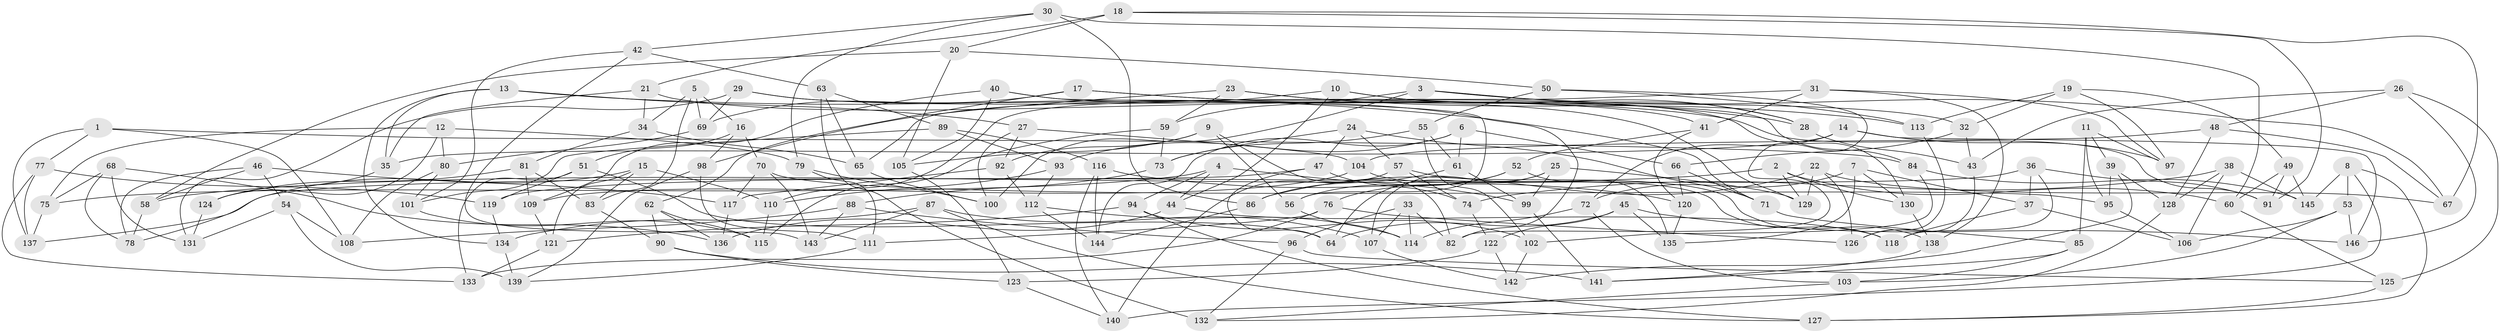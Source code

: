 // Generated by graph-tools (version 1.1) at 2025/27/03/09/25 03:27:00]
// undirected, 146 vertices, 292 edges
graph export_dot {
graph [start="1"]
  node [color=gray90,style=filled];
  1;
  2;
  3;
  4;
  5;
  6;
  7;
  8;
  9;
  10;
  11;
  12;
  13;
  14;
  15;
  16;
  17;
  18;
  19;
  20;
  21;
  22;
  23;
  24;
  25;
  26;
  27;
  28;
  29;
  30;
  31;
  32;
  33;
  34;
  35;
  36;
  37;
  38;
  39;
  40;
  41;
  42;
  43;
  44;
  45;
  46;
  47;
  48;
  49;
  50;
  51;
  52;
  53;
  54;
  55;
  56;
  57;
  58;
  59;
  60;
  61;
  62;
  63;
  64;
  65;
  66;
  67;
  68;
  69;
  70;
  71;
  72;
  73;
  74;
  75;
  76;
  77;
  78;
  79;
  80;
  81;
  82;
  83;
  84;
  85;
  86;
  87;
  88;
  89;
  90;
  91;
  92;
  93;
  94;
  95;
  96;
  97;
  98;
  99;
  100;
  101;
  102;
  103;
  104;
  105;
  106;
  107;
  108;
  109;
  110;
  111;
  112;
  113;
  114;
  115;
  116;
  117;
  118;
  119;
  120;
  121;
  122;
  123;
  124;
  125;
  126;
  127;
  128;
  129;
  130;
  131;
  132;
  133;
  134;
  135;
  136;
  137;
  138;
  139;
  140;
  141;
  142;
  143;
  144;
  145;
  146;
  1 -- 137;
  1 -- 108;
  1 -- 77;
  1 -- 84;
  2 -- 129;
  2 -- 60;
  2 -- 58;
  2 -- 130;
  3 -- 67;
  3 -- 59;
  3 -- 100;
  3 -- 28;
  4 -- 75;
  4 -- 94;
  4 -- 44;
  4 -- 99;
  5 -- 16;
  5 -- 34;
  5 -- 69;
  5 -- 83;
  6 -- 61;
  6 -- 66;
  6 -- 144;
  6 -- 93;
  7 -- 37;
  7 -- 135;
  7 -- 72;
  7 -- 130;
  8 -- 140;
  8 -- 53;
  8 -- 145;
  8 -- 127;
  9 -- 82;
  9 -- 56;
  9 -- 105;
  9 -- 92;
  10 -- 28;
  10 -- 110;
  10 -- 32;
  10 -- 44;
  11 -- 85;
  11 -- 95;
  11 -- 97;
  11 -- 39;
  12 -- 75;
  12 -- 80;
  12 -- 79;
  12 -- 124;
  13 -- 27;
  13 -- 35;
  13 -- 134;
  13 -- 71;
  14 -- 72;
  14 -- 146;
  14 -- 97;
  14 -- 35;
  15 -- 83;
  15 -- 110;
  15 -- 121;
  15 -- 78;
  16 -- 70;
  16 -- 51;
  16 -- 98;
  17 -- 130;
  17 -- 28;
  17 -- 69;
  17 -- 62;
  18 -- 67;
  18 -- 20;
  18 -- 21;
  18 -- 91;
  19 -- 49;
  19 -- 97;
  19 -- 32;
  19 -- 113;
  20 -- 50;
  20 -- 105;
  20 -- 58;
  21 -- 35;
  21 -- 129;
  21 -- 34;
  22 -- 126;
  22 -- 67;
  22 -- 86;
  22 -- 129;
  23 -- 113;
  23 -- 98;
  23 -- 59;
  23 -- 84;
  24 -- 57;
  24 -- 47;
  24 -- 71;
  24 -- 73;
  25 -- 129;
  25 -- 107;
  25 -- 99;
  25 -- 64;
  26 -- 48;
  26 -- 125;
  26 -- 43;
  26 -- 146;
  27 -- 104;
  27 -- 100;
  27 -- 92;
  28 -- 43;
  29 -- 82;
  29 -- 69;
  29 -- 91;
  29 -- 131;
  30 -- 42;
  30 -- 86;
  30 -- 79;
  30 -- 60;
  31 -- 41;
  31 -- 138;
  31 -- 97;
  31 -- 65;
  32 -- 66;
  32 -- 43;
  33 -- 96;
  33 -- 82;
  33 -- 107;
  33 -- 114;
  34 -- 81;
  34 -- 65;
  35 -- 124;
  36 -- 91;
  36 -- 119;
  36 -- 37;
  36 -- 118;
  37 -- 118;
  37 -- 106;
  38 -- 74;
  38 -- 128;
  38 -- 106;
  38 -- 145;
  39 -- 142;
  39 -- 95;
  39 -- 128;
  40 -- 56;
  40 -- 41;
  40 -- 105;
  40 -- 109;
  41 -- 120;
  41 -- 52;
  42 -- 63;
  42 -- 143;
  42 -- 101;
  43 -- 126;
  44 -- 136;
  44 -- 118;
  45 -- 64;
  45 -- 122;
  45 -- 146;
  45 -- 135;
  46 -- 58;
  46 -- 78;
  46 -- 117;
  46 -- 54;
  47 -- 137;
  47 -- 64;
  47 -- 74;
  48 -- 67;
  48 -- 104;
  48 -- 128;
  49 -- 145;
  49 -- 91;
  49 -- 60;
  50 -- 82;
  50 -- 113;
  50 -- 55;
  51 -- 64;
  51 -- 133;
  51 -- 119;
  52 -- 76;
  52 -- 135;
  52 -- 56;
  53 -- 146;
  53 -- 103;
  53 -- 106;
  54 -- 131;
  54 -- 139;
  54 -- 108;
  55 -- 73;
  55 -- 61;
  55 -- 102;
  56 -- 114;
  57 -- 74;
  57 -- 140;
  57 -- 138;
  58 -- 78;
  59 -- 73;
  59 -- 115;
  60 -- 125;
  61 -- 99;
  61 -- 86;
  62 -- 136;
  62 -- 115;
  62 -- 90;
  63 -- 89;
  63 -- 132;
  63 -- 65;
  65 -- 100;
  66 -- 120;
  66 -- 71;
  68 -- 75;
  68 -- 78;
  68 -- 131;
  68 -- 136;
  69 -- 80;
  70 -- 117;
  70 -- 143;
  70 -- 95;
  71 -- 85;
  72 -- 103;
  72 -- 114;
  73 -- 88;
  74 -- 122;
  75 -- 137;
  76 -- 133;
  76 -- 126;
  76 -- 111;
  77 -- 119;
  77 -- 133;
  77 -- 137;
  79 -- 111;
  79 -- 100;
  80 -- 108;
  80 -- 101;
  81 -- 83;
  81 -- 124;
  81 -- 109;
  83 -- 90;
  84 -- 102;
  84 -- 145;
  85 -- 103;
  85 -- 141;
  86 -- 144;
  87 -- 127;
  87 -- 107;
  87 -- 134;
  87 -- 143;
  88 -- 143;
  88 -- 96;
  88 -- 108;
  89 -- 101;
  89 -- 116;
  89 -- 93;
  90 -- 123;
  90 -- 141;
  92 -- 117;
  92 -- 112;
  93 -- 112;
  93 -- 110;
  94 -- 121;
  94 -- 102;
  94 -- 127;
  95 -- 106;
  96 -- 132;
  96 -- 125;
  98 -- 111;
  98 -- 139;
  99 -- 141;
  101 -- 115;
  102 -- 142;
  103 -- 132;
  104 -- 109;
  104 -- 118;
  105 -- 123;
  107 -- 142;
  109 -- 121;
  110 -- 115;
  111 -- 139;
  112 -- 114;
  112 -- 144;
  113 -- 126;
  116 -- 144;
  116 -- 140;
  116 -- 120;
  117 -- 136;
  119 -- 134;
  120 -- 135;
  121 -- 133;
  122 -- 142;
  122 -- 123;
  123 -- 140;
  124 -- 131;
  125 -- 127;
  128 -- 132;
  130 -- 138;
  134 -- 139;
  138 -- 141;
}
